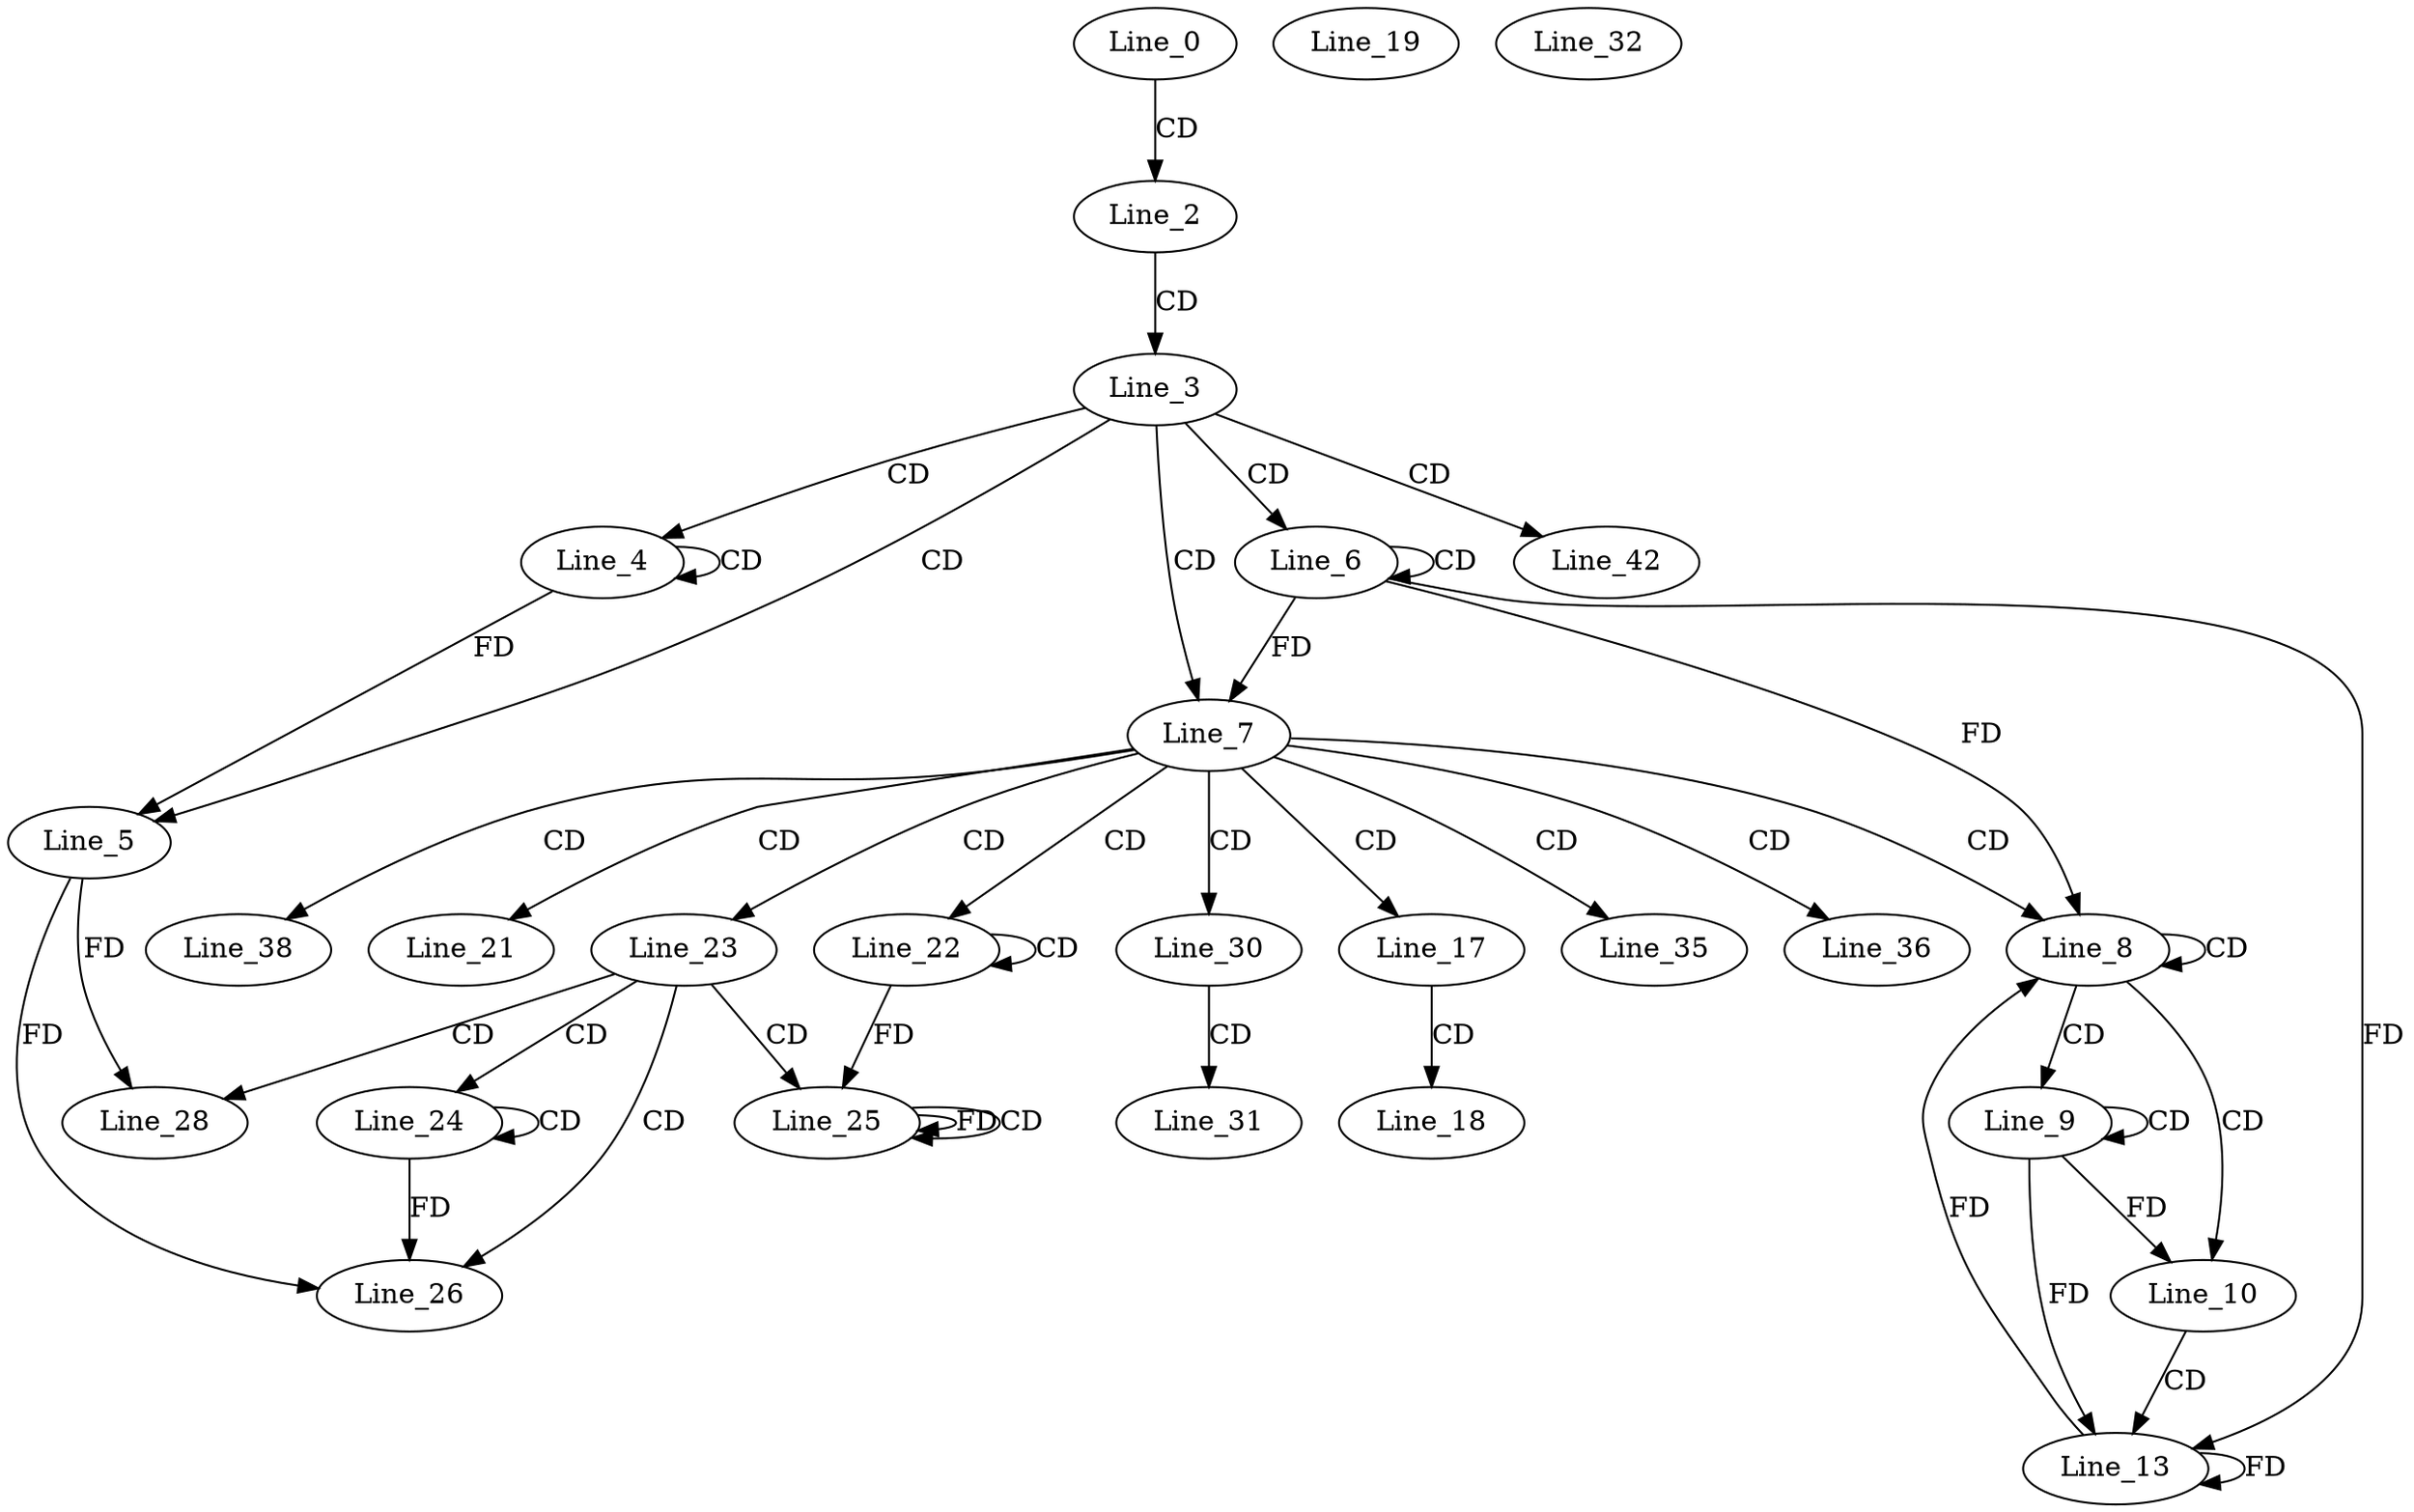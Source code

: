 digraph G {
  Line_0;
  Line_2;
  Line_3;
  Line_4;
  Line_4;
  Line_5;
  Line_5;
  Line_5;
  Line_5;
  Line_6;
  Line_6;
  Line_7;
  Line_7;
  Line_8;
  Line_9;
  Line_9;
  Line_10;
  Line_10;
  Line_13;
  Line_17;
  Line_18;
  Line_19;
  Line_21;
  Line_22;
  Line_22;
  Line_23;
  Line_24;
  Line_24;
  Line_24;
  Line_25;
  Line_25;
  Line_26;
  Line_28;
  Line_28;
  Line_30;
  Line_31;
  Line_31;
  Line_32;
  Line_32;
  Line_35;
  Line_36;
  Line_38;
  Line_42;
  Line_0 -> Line_2 [ label="CD" ];
  Line_2 -> Line_3 [ label="CD" ];
  Line_3 -> Line_4 [ label="CD" ];
  Line_4 -> Line_4 [ label="CD" ];
  Line_3 -> Line_5 [ label="CD" ];
  Line_4 -> Line_5 [ label="FD" ];
  Line_3 -> Line_6 [ label="CD" ];
  Line_6 -> Line_6 [ label="CD" ];
  Line_3 -> Line_7 [ label="CD" ];
  Line_6 -> Line_7 [ label="FD" ];
  Line_7 -> Line_8 [ label="CD" ];
  Line_8 -> Line_8 [ label="CD" ];
  Line_6 -> Line_8 [ label="FD" ];
  Line_8 -> Line_9 [ label="CD" ];
  Line_9 -> Line_9 [ label="CD" ];
  Line_8 -> Line_10 [ label="CD" ];
  Line_9 -> Line_10 [ label="FD" ];
  Line_10 -> Line_13 [ label="CD" ];
  Line_13 -> Line_13 [ label="FD" ];
  Line_6 -> Line_13 [ label="FD" ];
  Line_9 -> Line_13 [ label="FD" ];
  Line_7 -> Line_17 [ label="CD" ];
  Line_17 -> Line_18 [ label="CD" ];
  Line_7 -> Line_21 [ label="CD" ];
  Line_7 -> Line_22 [ label="CD" ];
  Line_22 -> Line_22 [ label="CD" ];
  Line_7 -> Line_23 [ label="CD" ];
  Line_23 -> Line_24 [ label="CD" ];
  Line_24 -> Line_24 [ label="CD" ];
  Line_23 -> Line_25 [ label="CD" ];
  Line_22 -> Line_25 [ label="FD" ];
  Line_25 -> Line_25 [ label="FD" ];
  Line_25 -> Line_25 [ label="CD" ];
  Line_23 -> Line_26 [ label="CD" ];
  Line_5 -> Line_26 [ label="FD" ];
  Line_24 -> Line_26 [ label="FD" ];
  Line_23 -> Line_28 [ label="CD" ];
  Line_5 -> Line_28 [ label="FD" ];
  Line_7 -> Line_30 [ label="CD" ];
  Line_30 -> Line_31 [ label="CD" ];
  Line_7 -> Line_35 [ label="CD" ];
  Line_7 -> Line_36 [ label="CD" ];
  Line_7 -> Line_38 [ label="CD" ];
  Line_3 -> Line_42 [ label="CD" ];
  Line_13 -> Line_8 [ label="FD" ];
}
